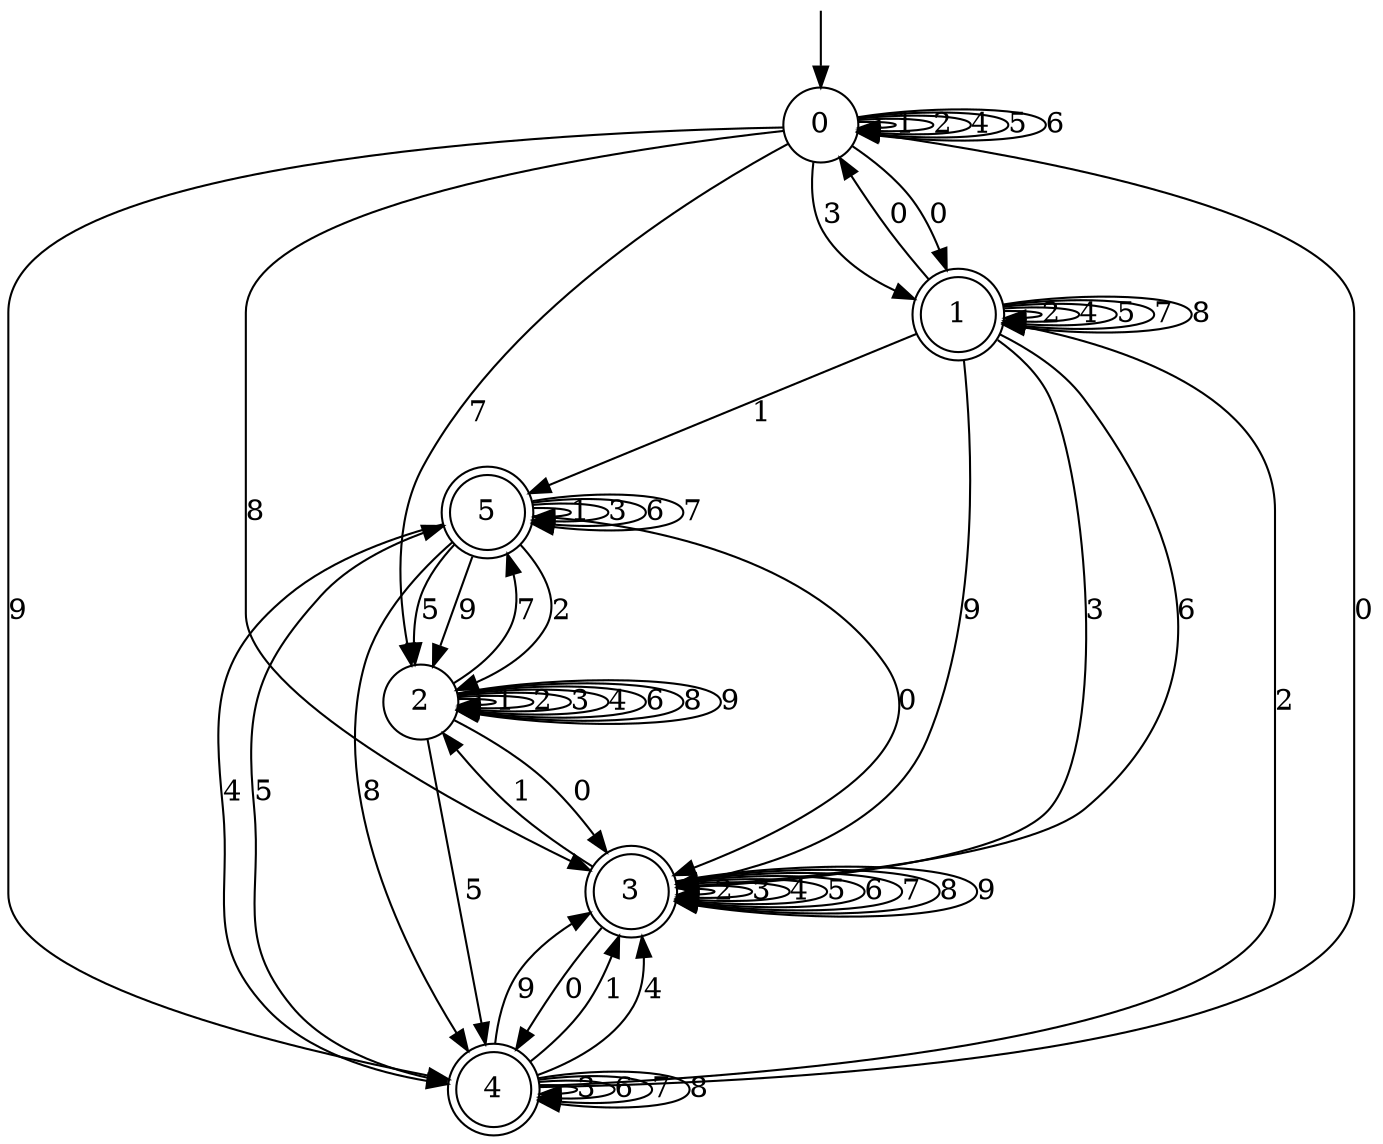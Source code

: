 digraph g {

	s0 [shape="circle" label="0"];
	s1 [shape="doublecircle" label="1"];
	s2 [shape="circle" label="2"];
	s3 [shape="doublecircle" label="3"];
	s4 [shape="doublecircle" label="4"];
	s5 [shape="doublecircle" label="5"];
	s0 -> s1 [label="0"];
	s0 -> s0 [label="1"];
	s0 -> s0 [label="2"];
	s0 -> s1 [label="3"];
	s0 -> s0 [label="4"];
	s0 -> s0 [label="5"];
	s0 -> s0 [label="6"];
	s0 -> s2 [label="7"];
	s0 -> s3 [label="8"];
	s0 -> s4 [label="9"];
	s1 -> s0 [label="0"];
	s1 -> s5 [label="1"];
	s1 -> s1 [label="2"];
	s1 -> s3 [label="3"];
	s1 -> s1 [label="4"];
	s1 -> s1 [label="5"];
	s1 -> s3 [label="6"];
	s1 -> s1 [label="7"];
	s1 -> s1 [label="8"];
	s1 -> s3 [label="9"];
	s2 -> s3 [label="0"];
	s2 -> s2 [label="1"];
	s2 -> s2 [label="2"];
	s2 -> s2 [label="3"];
	s2 -> s2 [label="4"];
	s2 -> s4 [label="5"];
	s2 -> s2 [label="6"];
	s2 -> s5 [label="7"];
	s2 -> s2 [label="8"];
	s2 -> s2 [label="9"];
	s3 -> s4 [label="0"];
	s3 -> s2 [label="1"];
	s3 -> s3 [label="2"];
	s3 -> s3 [label="3"];
	s3 -> s3 [label="4"];
	s3 -> s3 [label="5"];
	s3 -> s3 [label="6"];
	s3 -> s3 [label="7"];
	s3 -> s3 [label="8"];
	s3 -> s3 [label="9"];
	s4 -> s0 [label="0"];
	s4 -> s3 [label="1"];
	s4 -> s1 [label="2"];
	s4 -> s4 [label="3"];
	s4 -> s3 [label="4"];
	s4 -> s5 [label="5"];
	s4 -> s4 [label="6"];
	s4 -> s4 [label="7"];
	s4 -> s4 [label="8"];
	s4 -> s3 [label="9"];
	s5 -> s3 [label="0"];
	s5 -> s5 [label="1"];
	s5 -> s2 [label="2"];
	s5 -> s5 [label="3"];
	s5 -> s4 [label="4"];
	s5 -> s2 [label="5"];
	s5 -> s5 [label="6"];
	s5 -> s5 [label="7"];
	s5 -> s4 [label="8"];
	s5 -> s2 [label="9"];

__start0 [label="" shape="none" width="0" height="0"];
__start0 -> s0;

}
